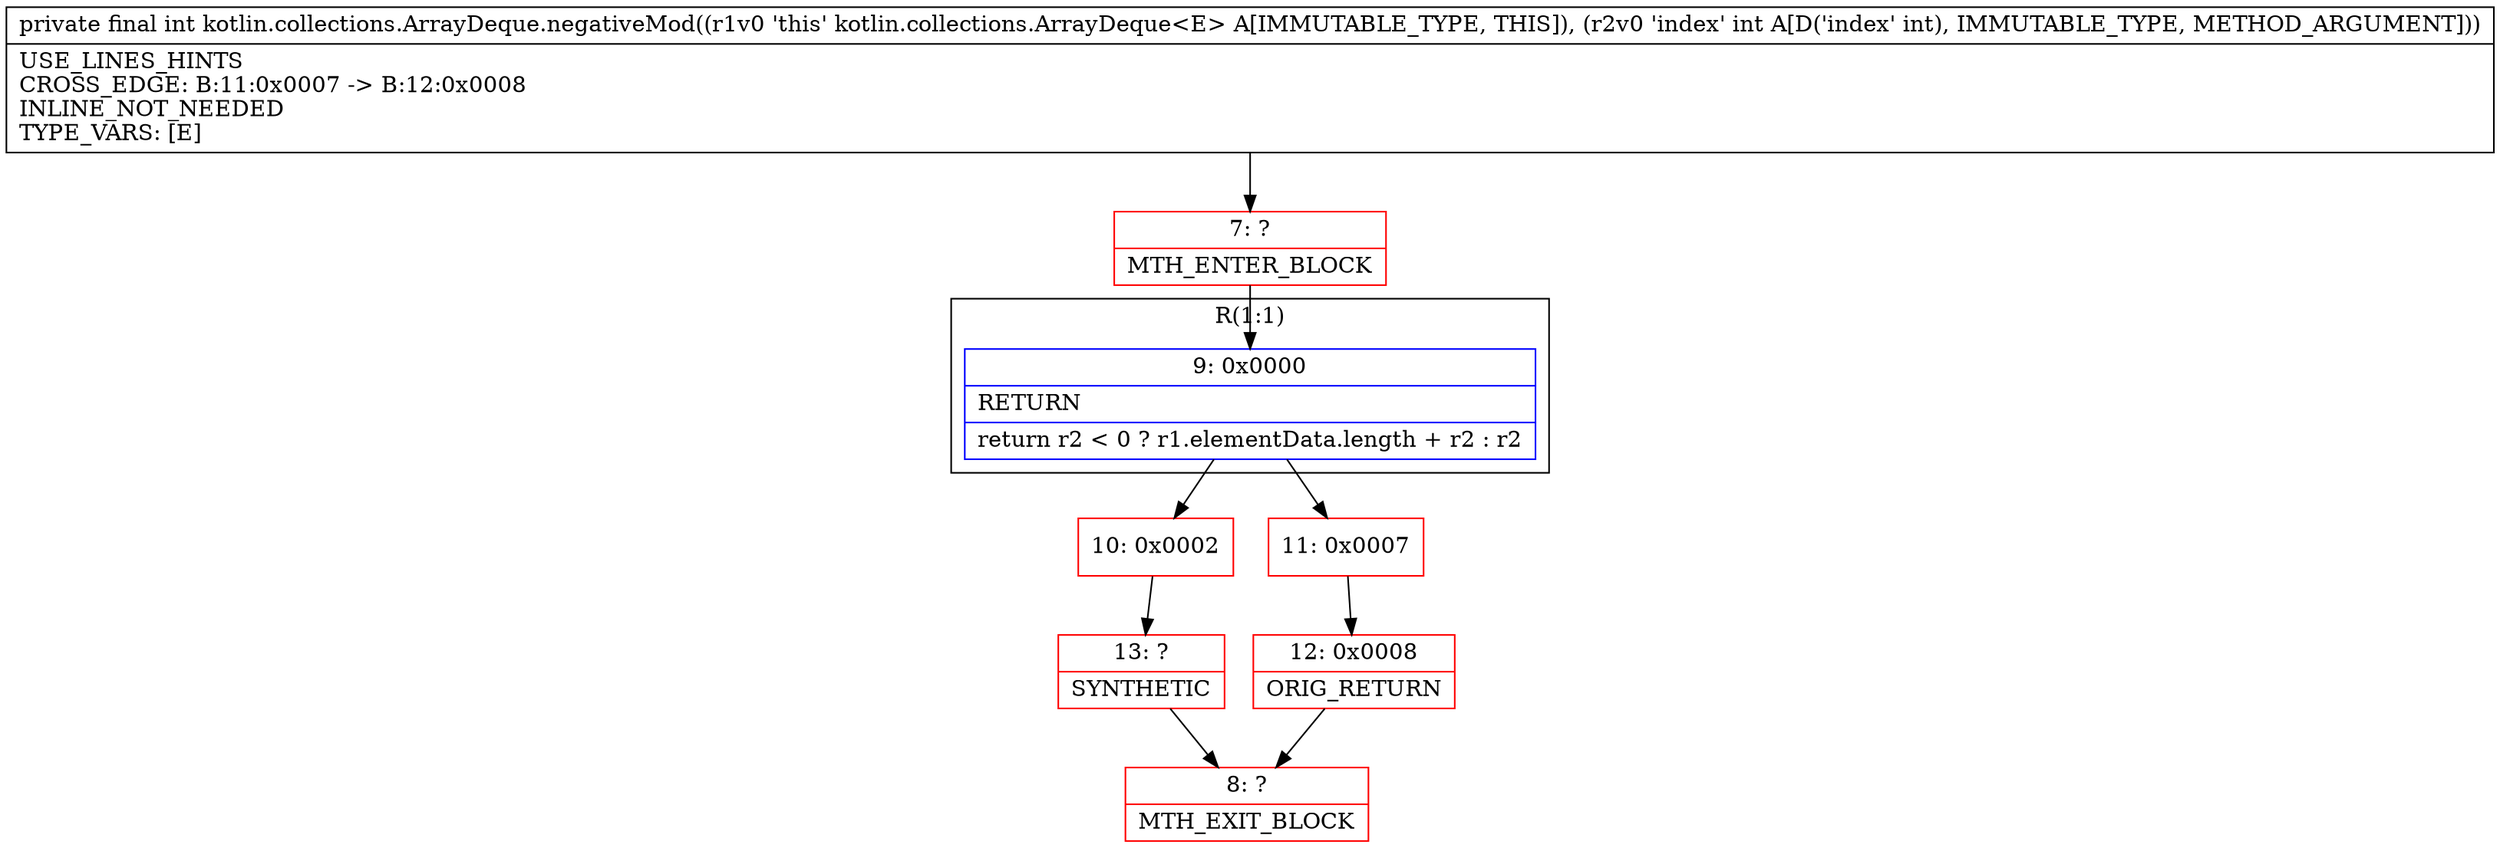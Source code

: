 digraph "CFG forkotlin.collections.ArrayDeque.negativeMod(I)I" {
subgraph cluster_Region_575760295 {
label = "R(1:1)";
node [shape=record,color=blue];
Node_9 [shape=record,label="{9\:\ 0x0000|RETURN\l|return r2 \< 0 ? r1.elementData.length + r2 : r2\l}"];
}
Node_7 [shape=record,color=red,label="{7\:\ ?|MTH_ENTER_BLOCK\l}"];
Node_10 [shape=record,color=red,label="{10\:\ 0x0002}"];
Node_13 [shape=record,color=red,label="{13\:\ ?|SYNTHETIC\l}"];
Node_8 [shape=record,color=red,label="{8\:\ ?|MTH_EXIT_BLOCK\l}"];
Node_11 [shape=record,color=red,label="{11\:\ 0x0007}"];
Node_12 [shape=record,color=red,label="{12\:\ 0x0008|ORIG_RETURN\l}"];
MethodNode[shape=record,label="{private final int kotlin.collections.ArrayDeque.negativeMod((r1v0 'this' kotlin.collections.ArrayDeque\<E\> A[IMMUTABLE_TYPE, THIS]), (r2v0 'index' int A[D('index' int), IMMUTABLE_TYPE, METHOD_ARGUMENT]))  | USE_LINES_HINTS\lCROSS_EDGE: B:11:0x0007 \-\> B:12:0x0008\lINLINE_NOT_NEEDED\lTYPE_VARS: [E]\l}"];
MethodNode -> Node_7;Node_9 -> Node_10;
Node_9 -> Node_11;
Node_7 -> Node_9;
Node_10 -> Node_13;
Node_13 -> Node_8;
Node_11 -> Node_12;
Node_12 -> Node_8;
}

